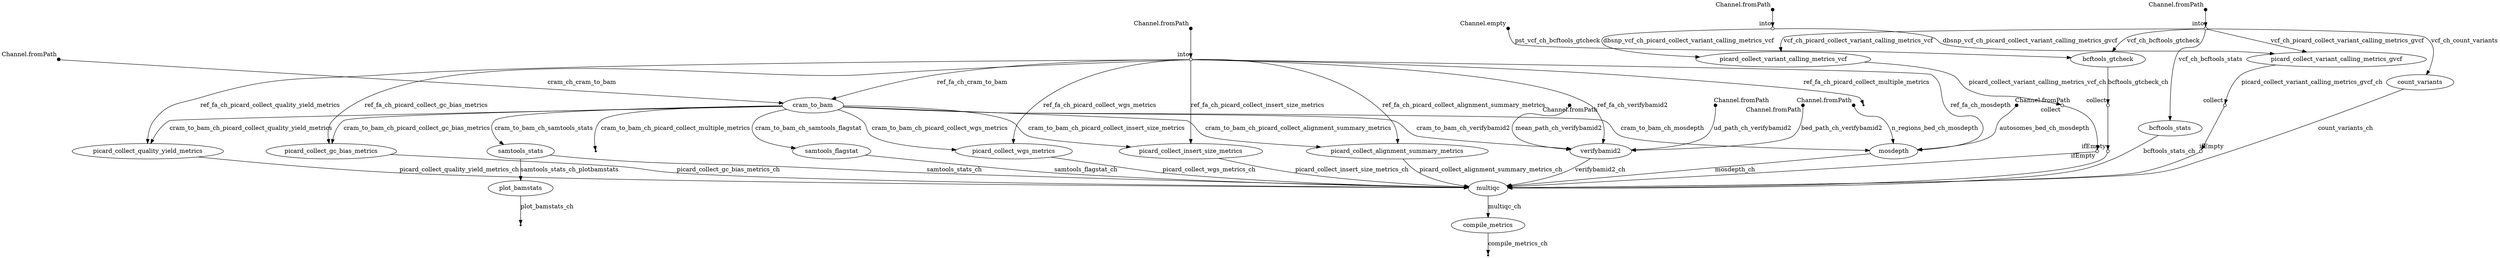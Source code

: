 digraph "dag" {
p0 [shape=point,label="",fixedsize=true,width=0.1,xlabel="Channel.fromPath"];
p14 [label="cram_to_bam"];
p0 -> p14 [label="cram_ch_cram_to_bam"];

p1 [shape=point,label="",fixedsize=true,width=0.1,xlabel="Channel.fromPath"];
p2 [shape=circle,label="",fixedsize=true,width=0.1,xlabel="into"];
p1 -> p2;

p2 [shape=circle,label="",fixedsize=true,width=0.1,xlabel="into"];
p18 [label="count_variants"];
p2 -> p18 [label="vcf_ch_count_variants"];

p2 [shape=circle,label="",fixedsize=true,width=0.1,xlabel="into"];
p27 [label="picard_collect_variant_calling_metrics_vcf"];
p2 -> p27 [label="vcf_ch_picard_collect_variant_calling_metrics_vcf"];

p2 [shape=circle,label="",fixedsize=true,width=0.1,xlabel="into"];
p19 [label="bcftools_stats"];
p2 -> p19 [label="vcf_ch_bcftools_stats"];

p2 [shape=circle,label="",fixedsize=true,width=0.1,xlabel="into"];
p20 [label="bcftools_gtcheck"];
p2 -> p20 [label="vcf_ch_bcftools_gtcheck"];

p2 [shape=circle,label="",fixedsize=true,width=0.1,xlabel="into"];
p28 [label="picard_collect_variant_calling_metrics_gvcf"];
p2 -> p28 [label="vcf_ch_picard_collect_variant_calling_metrics_gvcf"];

p3 [shape=point,label="",fixedsize=true,width=0.1,xlabel="Channel.empty"];
p20 [label="bcftools_gtcheck"];
p3 -> p20 [label="pst_vcf_ch_bcftools_gtcheck"];

p4 [shape=point,label="",fixedsize=true,width=0.1,xlabel="Channel.fromPath"];
p5 [shape=circle,label="",fixedsize=true,width=0.1,xlabel="into"];
p4 -> p5;

p5 [shape=circle,label="",fixedsize=true,width=0.1,xlabel="into"];
p6 [shape=point];
p5 -> p6 [label="ref_fa_ch_picard_collect_multiple_metrics"];

p5 [shape=circle,label="",fixedsize=true,width=0.1,xlabel="into"];
p24 [label="picard_collect_wgs_metrics"];
p5 -> p24 [label="ref_fa_ch_picard_collect_wgs_metrics"];

p5 [shape=circle,label="",fixedsize=true,width=0.1,xlabel="into"];
p23 [label="picard_collect_alignment_summary_metrics"];
p5 -> p23 [label="ref_fa_ch_picard_collect_alignment_summary_metrics"];

p5 [shape=circle,label="",fixedsize=true,width=0.1,xlabel="into"];
p25 [label="picard_collect_insert_size_metrics"];
p5 -> p25 [label="ref_fa_ch_picard_collect_insert_size_metrics"];

p5 [shape=circle,label="",fixedsize=true,width=0.1,xlabel="into"];
p29 [label="verifybamid2"];
p5 -> p29 [label="ref_fa_ch_verifybamid2"];

p5 [shape=circle,label="",fixedsize=true,width=0.1,xlabel="into"];
p14 [label="cram_to_bam"];
p5 -> p14 [label="ref_fa_ch_cram_to_bam"];

p5 [shape=circle,label="",fixedsize=true,width=0.1,xlabel="into"];
p22 [label="picard_collect_quality_yield_metrics"];
p5 -> p22 [label="ref_fa_ch_picard_collect_quality_yield_metrics"];

p5 [shape=circle,label="",fixedsize=true,width=0.1,xlabel="into"];
p21 [label="mosdepth"];
p5 -> p21 [label="ref_fa_ch_mosdepth"];

p5 [shape=circle,label="",fixedsize=true,width=0.1,xlabel="into"];
p26 [label="picard_collect_gc_bias_metrics"];
p5 -> p26 [label="ref_fa_ch_picard_collect_gc_bias_metrics"];

p7 [shape=point,label="",fixedsize=true,width=0.1,xlabel="Channel.fromPath"];
p8 [shape=circle,label="",fixedsize=true,width=0.1,xlabel="into"];
p7 -> p8;

p8 [shape=circle,label="",fixedsize=true,width=0.1,xlabel="into"];
p27 [label="picard_collect_variant_calling_metrics_vcf"];
p8 -> p27 [label="dbsnp_vcf_ch_picard_collect_variant_calling_metrics_vcf"];

p8 [shape=circle,label="",fixedsize=true,width=0.1,xlabel="into"];
p28 [label="picard_collect_variant_calling_metrics_gvcf"];
p8 -> p28 [label="dbsnp_vcf_ch_picard_collect_variant_calling_metrics_gvcf"];

p9 [shape=point,label="",fixedsize=true,width=0.1,xlabel="Channel.fromPath"];
p21 [label="mosdepth"];
p9 -> p21 [label="autosomes_bed_ch_mosdepth"];

p10 [shape=point,label="",fixedsize=true,width=0.1,xlabel="Channel.fromPath"];
p21 [label="mosdepth"];
p10 -> p21 [label="n_regions_bed_ch_mosdepth"];

p11 [shape=point,label="",fixedsize=true,width=0.1,xlabel="Channel.fromPath"];
p29 [label="verifybamid2"];
p11 -> p29 [label="ud_path_ch_verifybamid2"];

p12 [shape=point,label="",fixedsize=true,width=0.1,xlabel="Channel.fromPath"];
p29 [label="verifybamid2"];
p12 -> p29 [label="bed_path_ch_verifybamid2"];

p13 [shape=point,label="",fixedsize=true,width=0.1,xlabel="Channel.fromPath"];
p29 [label="verifybamid2"];
p13 -> p29 [label="mean_path_ch_verifybamid2"];

p14 [label="cram_to_bam"];
p16 [label="samtools_stats"];
p14 -> p16 [label="cram_to_bam_ch_samtools_stats"];

p14 [label="cram_to_bam"];
p17 [label="samtools_flagstat"];
p14 -> p17 [label="cram_to_bam_ch_samtools_flagstat"];

p14 [label="cram_to_bam"];
p22 [label="picard_collect_quality_yield_metrics"];
p14 -> p22 [label="cram_to_bam_ch_picard_collect_quality_yield_metrics"];

p14 [label="cram_to_bam"];
p23 [label="picard_collect_alignment_summary_metrics"];
p14 -> p23 [label="cram_to_bam_ch_picard_collect_alignment_summary_metrics"];

p14 [label="cram_to_bam"];
p24 [label="picard_collect_wgs_metrics"];
p14 -> p24 [label="cram_to_bam_ch_picard_collect_wgs_metrics"];

p14 [label="cram_to_bam"];
p25 [label="picard_collect_insert_size_metrics"];
p14 -> p25 [label="cram_to_bam_ch_picard_collect_insert_size_metrics"];

p14 [label="cram_to_bam"];
p26 [label="picard_collect_gc_bias_metrics"];
p14 -> p26 [label="cram_to_bam_ch_picard_collect_gc_bias_metrics"];

p14 [label="cram_to_bam"];
p15 [shape=point];
p14 -> p15 [label="cram_to_bam_ch_picard_collect_multiple_metrics"];

p14 [label="cram_to_bam"];
p29 [label="verifybamid2"];
p14 -> p29 [label="cram_to_bam_ch_verifybamid2"];

p14 [label="cram_to_bam"];
p21 [label="mosdepth"];
p14 -> p21 [label="cram_to_bam_ch_mosdepth"];

p16 [label="samtools_stats"];
p38 [label="multiqc"];
p16 -> p38 [label="samtools_stats_ch"];

p16 [label="samtools_stats"];
p30 [label="plot_bamstats"];
p16 -> p30 [label="samtools_stats_ch_plotbamstats"];

p17 [label="samtools_flagstat"];
p38 [label="multiqc"];
p17 -> p38 [label="samtools_flagstat_ch"];

p18 [label="count_variants"];
p38 [label="multiqc"];
p18 -> p38 [label="count_variants_ch"];

p19 [label="bcftools_stats"];
p38 [label="multiqc"];
p19 -> p38 [label="bcftools_stats_ch"];

p20 [label="bcftools_gtcheck"];
p32 [shape=circle,label="",fixedsize=true,width=0.1,xlabel="collect"];
p20 -> p32 [label="bcftools_gtcheck_ch"];

p21 [label="mosdepth"];
p38 [label="multiqc"];
p21 -> p38 [label="mosdepth_ch"];

p22 [label="picard_collect_quality_yield_metrics"];
p38 [label="multiqc"];
p22 -> p38 [label="picard_collect_quality_yield_metrics_ch"];

p23 [label="picard_collect_alignment_summary_metrics"];
p38 [label="multiqc"];
p23 -> p38 [label="picard_collect_alignment_summary_metrics_ch"];

p24 [label="picard_collect_wgs_metrics"];
p38 [label="multiqc"];
p24 -> p38 [label="picard_collect_wgs_metrics_ch"];

p25 [label="picard_collect_insert_size_metrics"];
p38 [label="multiqc"];
p25 -> p38 [label="picard_collect_insert_size_metrics_ch"];

p26 [label="picard_collect_gc_bias_metrics"];
p38 [label="multiqc"];
p26 -> p38 [label="picard_collect_gc_bias_metrics_ch"];

p27 [label="picard_collect_variant_calling_metrics_vcf"];
p34 [shape=circle,label="",fixedsize=true,width=0.1,xlabel="collect"];
p27 -> p34 [label="picard_collect_variant_calling_metrics_vcf_ch"];

p28 [label="picard_collect_variant_calling_metrics_gvcf"];
p36 [shape=circle,label="",fixedsize=true,width=0.1,xlabel="collect"];
p28 -> p36 [label="picard_collect_variant_calling_metrics_gvcf_ch"];

p29 [label="verifybamid2"];
p38 [label="multiqc"];
p29 -> p38 [label="verifybamid2_ch"];

p30 [label="plot_bamstats"];
p31 [shape=point];
p30 -> p31 [label="plot_bamstats_ch"];

p32 [shape=circle,label="",fixedsize=true,width=0.1,xlabel="collect"];
p33 [shape=circle,label="",fixedsize=true,width=0.1,xlabel="ifEmpty"];
p32 -> p33;

p33 [shape=circle,label="",fixedsize=true,width=0.1,xlabel="ifEmpty"];
p38 [label="multiqc"];
p33 -> p38;

p34 [shape=circle,label="",fixedsize=true,width=0.1,xlabel="collect"];
p35 [shape=circle,label="",fixedsize=true,width=0.1,xlabel="ifEmpty"];
p34 -> p35;

p35 [shape=circle,label="",fixedsize=true,width=0.1,xlabel="ifEmpty"];
p38 [label="multiqc"];
p35 -> p38;

p36 [shape=circle,label="",fixedsize=true,width=0.1,xlabel="collect"];
p37 [shape=circle,label="",fixedsize=true,width=0.1,xlabel="ifEmpty"];
p36 -> p37;

p37 [shape=circle,label="",fixedsize=true,width=0.1,xlabel="ifEmpty"];
p38 [label="multiqc"];
p37 -> p38;

p38 [label="multiqc"];
p39 [label="compile_metrics"];
p38 -> p39 [label="multiqc_ch"];

p39 [label="compile_metrics"];
p40 [shape=point];
p39 -> p40 [label="compile_metrics_ch"];

}
